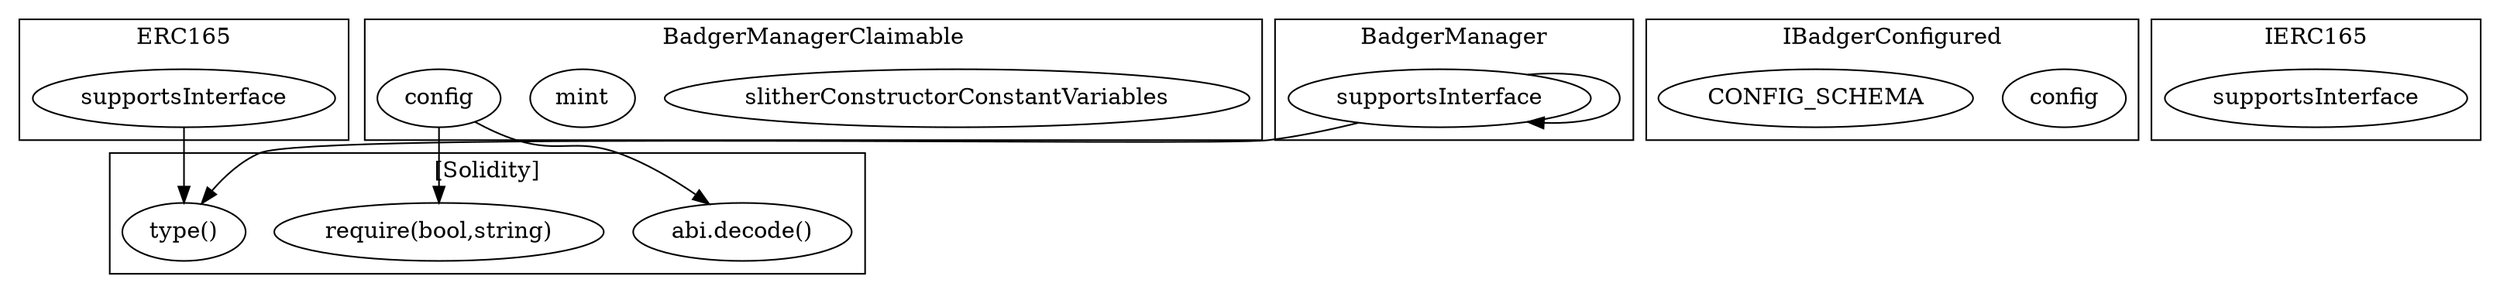 strict digraph {
subgraph cluster_2786_ERC165 {
label = "ERC165"
"2786_supportsInterface" [label="supportsInterface"]
}subgraph cluster_6086_IBadgerConfigured {
label = "IBadgerConfigured"
"6086_config" [label="config"]
"6086_CONFIG_SCHEMA" [label="CONFIG_SCHEMA"]
}subgraph cluster_2798_IERC165 {
label = "IERC165"
"2798_supportsInterface" [label="supportsInterface"]
}subgraph cluster_6517_BadgerManagerClaimable {
label = "BadgerManagerClaimable"
"6517_slitherConstructorConstantVariables" [label="slitherConstructorConstantVariables"]
"6517_mint" [label="mint"]
"6517_config" [label="config"]
}subgraph cluster_6431_BadgerManager {
label = "BadgerManager"
"6431_supportsInterface" [label="supportsInterface"]
"6431_supportsInterface" -> "6431_supportsInterface"
}subgraph cluster_solidity {
label = "[Solidity]"
"abi.decode()" 
"type()" 
"require(bool,string)" 
"6517_config" -> "require(bool,string)"
"6517_config" -> "abi.decode()"
"2786_supportsInterface" -> "type()"
"6431_supportsInterface" -> "type()"
}
}